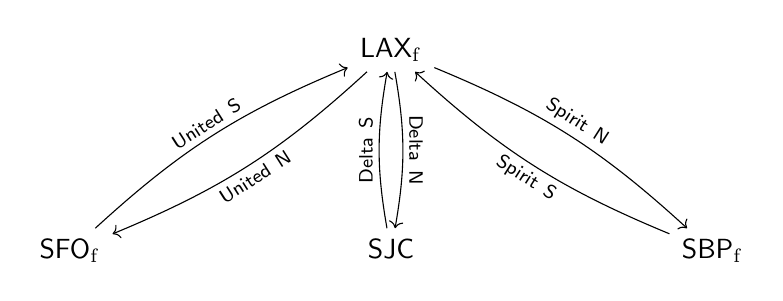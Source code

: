 \begin{tikzcd}[row sep =2cm, column sep = 3cm]
&\mathsf{LAX}_\mathrm{f}\arrow[dl,bend left=10,"\mathsf{United}\ \mathsf{N}",sloped,swap]
\arrow[d,bend left=10,"\mathsf{Delta}\ \mathsf{N}",sloped]
\arrow[dr,bend left=10,"\mathsf{Spirit}\ \mathsf{N}",sloped]&\\
\mathsf{SFO}_\mathrm{f}
\arrow[ur,bend left=10,"\mathsf{United}\ \mathsf{S}",sloped]&\mathsf{SJC}\arrow[u,bend left=10,"\mathsf{Delta}\ \mathsf{S}",sloped]&\mathsf{SBP}_\mathrm{f}\arrow[ul,bend left=10,"\mathsf{Spirit}\ \mathsf{S}",sloped,swap]
\end{tikzcd}